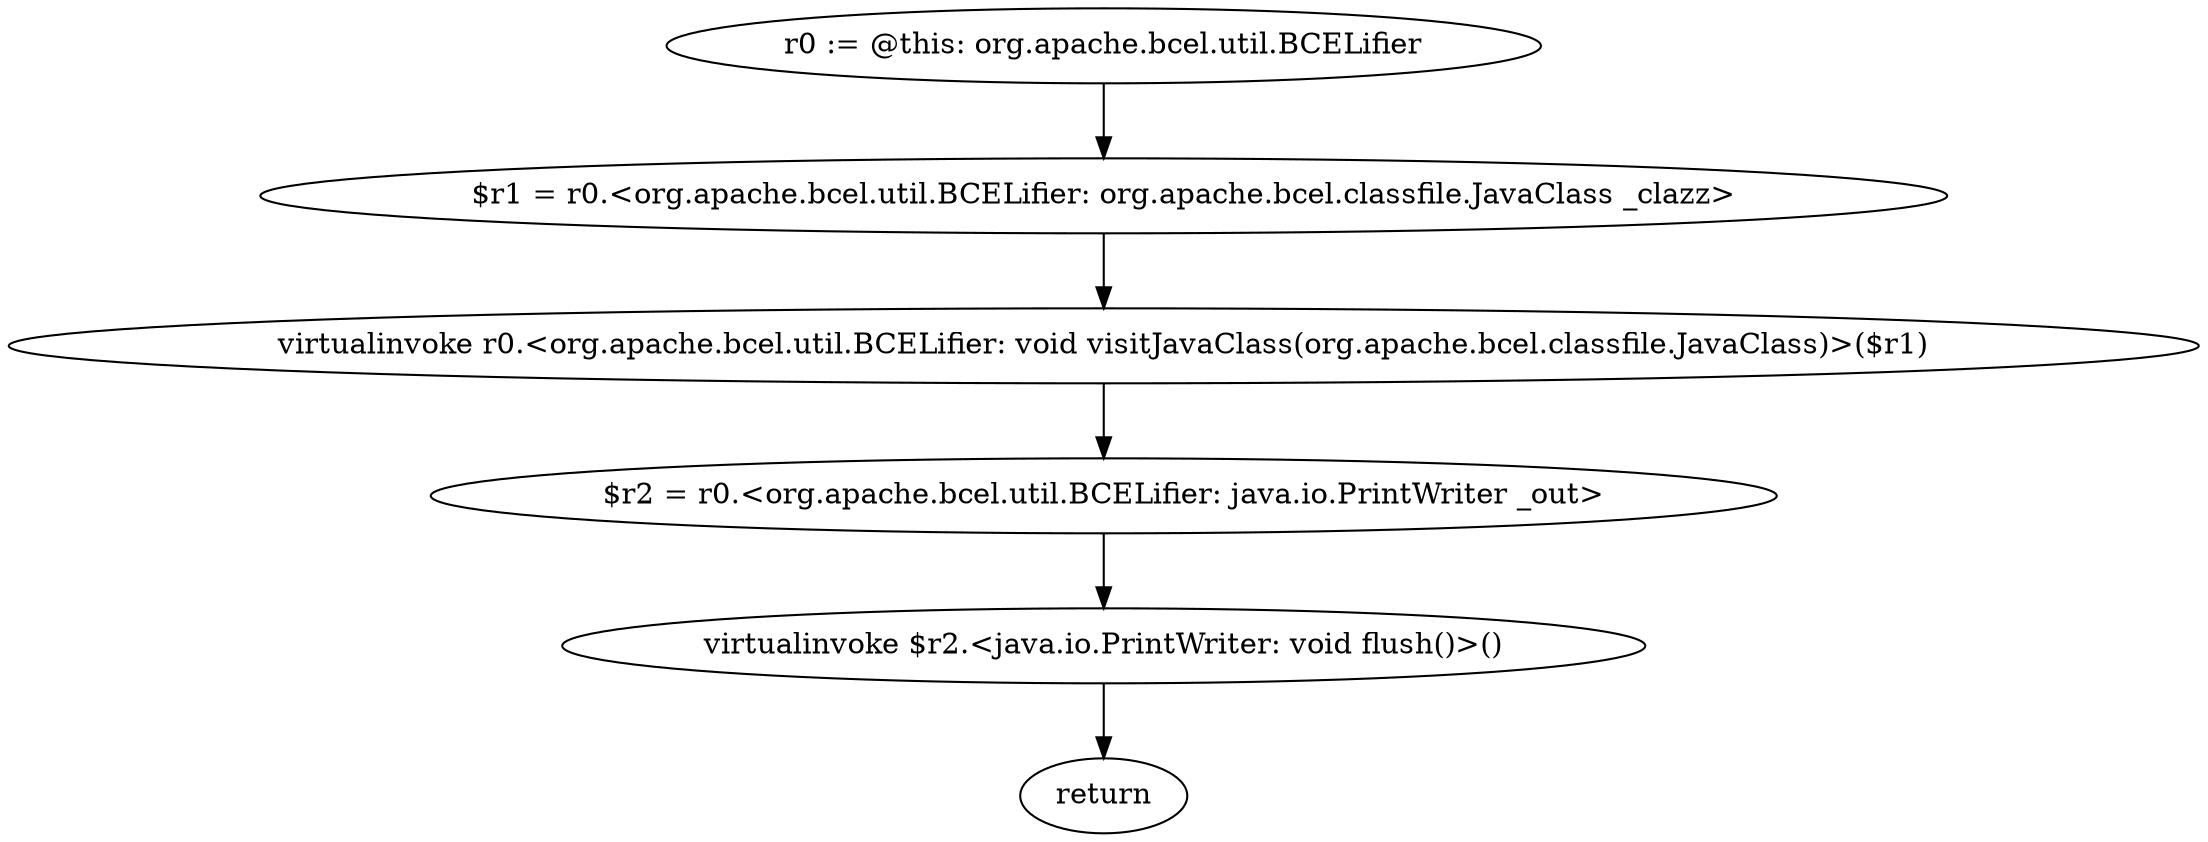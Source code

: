 digraph "unitGraph" {
    "r0 := @this: org.apache.bcel.util.BCELifier"
    "$r1 = r0.<org.apache.bcel.util.BCELifier: org.apache.bcel.classfile.JavaClass _clazz>"
    "virtualinvoke r0.<org.apache.bcel.util.BCELifier: void visitJavaClass(org.apache.bcel.classfile.JavaClass)>($r1)"
    "$r2 = r0.<org.apache.bcel.util.BCELifier: java.io.PrintWriter _out>"
    "virtualinvoke $r2.<java.io.PrintWriter: void flush()>()"
    "return"
    "r0 := @this: org.apache.bcel.util.BCELifier"->"$r1 = r0.<org.apache.bcel.util.BCELifier: org.apache.bcel.classfile.JavaClass _clazz>";
    "$r1 = r0.<org.apache.bcel.util.BCELifier: org.apache.bcel.classfile.JavaClass _clazz>"->"virtualinvoke r0.<org.apache.bcel.util.BCELifier: void visitJavaClass(org.apache.bcel.classfile.JavaClass)>($r1)";
    "virtualinvoke r0.<org.apache.bcel.util.BCELifier: void visitJavaClass(org.apache.bcel.classfile.JavaClass)>($r1)"->"$r2 = r0.<org.apache.bcel.util.BCELifier: java.io.PrintWriter _out>";
    "$r2 = r0.<org.apache.bcel.util.BCELifier: java.io.PrintWriter _out>"->"virtualinvoke $r2.<java.io.PrintWriter: void flush()>()";
    "virtualinvoke $r2.<java.io.PrintWriter: void flush()>()"->"return";
}
